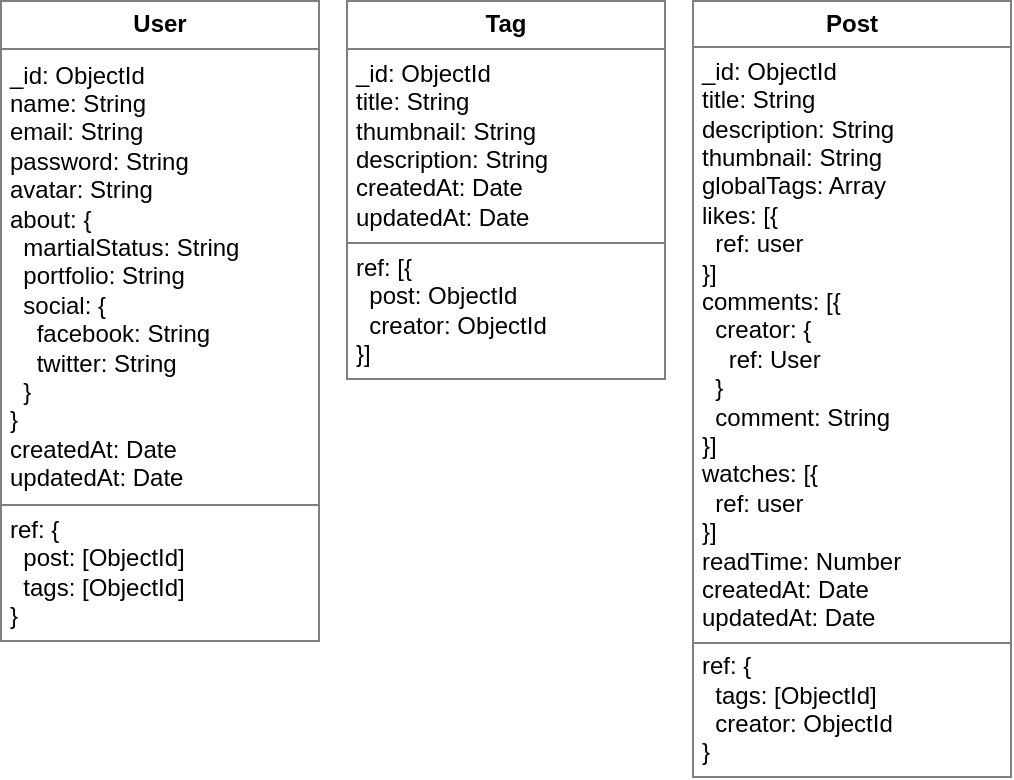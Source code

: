 <mxfile version="20.8.0" type="device"><diagram id="ldCydd24Ngpute9gw7Wx" name="Page-1"><mxGraphModel dx="989" dy="588" grid="0" gridSize="10" guides="1" tooltips="1" connect="1" arrows="1" fold="1" page="1" pageScale="1" pageWidth="850" pageHeight="1100" math="0" shadow="0"><root><mxCell id="0"/><mxCell id="1" parent="0"/><mxCell id="DDVk9GlyLMI5SbxQvb8t-2" value="&lt;table border=&quot;1&quot; width=&quot;100%&quot; height=&quot;100%&quot; cellpadding=&quot;4&quot; style=&quot;width:100%;height:100%;border-collapse:collapse;&quot;&gt;&lt;tbody&gt;&lt;tr&gt;&lt;th align=&quot;center&quot;&gt;&lt;b&gt;User&lt;br&gt;&lt;/b&gt;&lt;/th&gt;&lt;/tr&gt;&lt;tr&gt;&lt;td&gt;&lt;div style=&quot;&quot;&gt;&lt;span style=&quot;background-color: initial;&quot;&gt;_id: ObjectId&lt;/span&gt;&lt;/div&gt;&lt;div style=&quot;&quot;&gt;&lt;span style=&quot;background-color: initial;&quot;&gt;name: String&lt;/span&gt;&lt;/div&gt;&lt;div style=&quot;&quot;&gt;&lt;span style=&quot;background-color: initial;&quot;&gt;email: String&lt;/span&gt;&lt;/div&gt;&lt;div style=&quot;&quot;&gt;&lt;span style=&quot;background-color: initial;&quot;&gt;password: String&lt;/span&gt;&lt;/div&gt;&lt;div style=&quot;&quot;&gt;&lt;span style=&quot;background-color: initial;&quot;&gt;avatar: String&lt;/span&gt;&lt;/div&gt;&lt;div style=&quot;&quot;&gt;&lt;span style=&quot;background-color: initial;&quot;&gt;about: {&lt;/span&gt;&lt;/div&gt;&lt;div style=&quot;&quot;&gt;&lt;span style=&quot;background-color: initial;&quot;&gt;&amp;nbsp; martialStatus: String&lt;/span&gt;&lt;/div&gt;&lt;div style=&quot;&quot;&gt;&lt;span style=&quot;background-color: initial;&quot;&gt;&amp;nbsp; portfolio: String&lt;/span&gt;&lt;/div&gt;&lt;div style=&quot;&quot;&gt;&lt;span style=&quot;background-color: initial;&quot;&gt;&amp;nbsp; social: {&lt;/span&gt;&lt;/div&gt;&lt;div style=&quot;&quot;&gt;&lt;span style=&quot;background-color: initial;&quot;&gt;&amp;nbsp; &amp;nbsp; facebook&lt;/span&gt;&lt;span style=&quot;background-color: initial;&quot;&gt;: String&lt;/span&gt;&lt;/div&gt;&lt;div style=&quot;&quot;&gt;&lt;span style=&quot;background-color: initial;&quot;&gt;&amp;nbsp; &amp;nbsp; twitter&lt;/span&gt;&lt;span style=&quot;background-color: initial;&quot;&gt;: String&lt;/span&gt;&lt;/div&gt;&lt;div style=&quot;&quot;&gt;&lt;span style=&quot;background-color: initial;&quot;&gt;&amp;nbsp; }&lt;/span&gt;&lt;/div&gt;&lt;div style=&quot;&quot;&gt;&lt;span style=&quot;background-color: initial;&quot;&gt;}&lt;/span&gt;&lt;/div&gt;&lt;div style=&quot;&quot;&gt;&lt;span style=&quot;background-color: initial;&quot;&gt;createdAt&lt;/span&gt;&lt;span style=&quot;background-color: initial;&quot;&gt;: Date&lt;/span&gt;&lt;/div&gt;&lt;div style=&quot;&quot;&gt;&lt;span style=&quot;background-color: initial;&quot;&gt;updatedAt: Date&lt;/span&gt;&lt;/div&gt;&lt;/td&gt;&lt;/tr&gt;&lt;tr&gt;&lt;td&gt;ref: {&lt;br&gt;&amp;nbsp; post: [ObjectId]&lt;br&gt;&amp;nbsp; tags: [ObjectId]&lt;br&gt;}&lt;/td&gt;&lt;/tr&gt;&lt;/tbody&gt;&lt;/table&gt;" style="text;html=1;whiteSpace=wrap;strokeColor=none;fillColor=none;overflow=fill;" parent="1" vertex="1"><mxGeometry x="143" y="215" width="160" height="321" as="geometry"/></mxCell><mxCell id="DDVk9GlyLMI5SbxQvb8t-3" value="&lt;table border=&quot;1&quot; width=&quot;100%&quot; height=&quot;100%&quot; cellpadding=&quot;4&quot; style=&quot;width:100%;height:100%;border-collapse:collapse;&quot;&gt;&lt;tbody&gt;&lt;tr&gt;&lt;th align=&quot;center&quot;&gt;&lt;b&gt;Tag&lt;br&gt;&lt;/b&gt;&lt;/th&gt;&lt;/tr&gt;&lt;tr&gt;&lt;td&gt;&lt;div style=&quot;&quot;&gt;&lt;span style=&quot;background-color: initial;&quot;&gt;_id: ObjectId&lt;/span&gt;&lt;/div&gt;&lt;div style=&quot;&quot;&gt;title&lt;span style=&quot;background-color: initial;&quot;&gt;: String&lt;/span&gt;&lt;/div&gt;&lt;div style=&quot;&quot;&gt;thumbnail&lt;span style=&quot;background-color: initial;&quot;&gt;: String&lt;/span&gt;&lt;/div&gt;&lt;div style=&quot;&quot;&gt;&lt;span style=&quot;background-color: initial;&quot;&gt;description: String&lt;/span&gt;&lt;/div&gt;&lt;div style=&quot;&quot;&gt;createdAt&lt;span style=&quot;background-color: initial;&quot;&gt;: Date&lt;/span&gt;&lt;/div&gt;&lt;div style=&quot;&quot;&gt;updatedAt&lt;span style=&quot;background-color: initial;&quot;&gt;: Date&lt;/span&gt;&lt;/div&gt;&lt;/td&gt;&lt;/tr&gt;&lt;tr&gt;&lt;td&gt;ref: [{&lt;br&gt;&amp;nbsp; post: ObjectId&lt;br&gt;&amp;nbsp; creator: ObjectId&lt;br&gt;}]&lt;/td&gt;&lt;/tr&gt;&lt;/tbody&gt;&lt;/table&gt;" style="text;html=1;whiteSpace=wrap;strokeColor=none;fillColor=none;overflow=fill;" parent="1" vertex="1"><mxGeometry x="316" y="215" width="160" height="190" as="geometry"/></mxCell><mxCell id="DDVk9GlyLMI5SbxQvb8t-4" value="&lt;table border=&quot;1&quot; width=&quot;100%&quot; height=&quot;100%&quot; cellpadding=&quot;4&quot; style=&quot;width:100%;height:100%;border-collapse:collapse;&quot;&gt;&lt;tbody&gt;&lt;tr&gt;&lt;th align=&quot;center&quot;&gt;&lt;b&gt;Post&lt;/b&gt;&lt;/th&gt;&lt;/tr&gt;&lt;tr&gt;&lt;td&gt;&lt;div style=&quot;&quot;&gt;&lt;span data-darkreader-inline-bgcolor=&quot;&quot; style=&quot;background-color: initial; --darkreader-inline-bgcolor: initial;&quot;&gt;_id: ObjectId&lt;/span&gt;&lt;/div&gt;&lt;div style=&quot;&quot;&gt;title&lt;span data-darkreader-inline-bgcolor=&quot;&quot; style=&quot;background-color: initial; --darkreader-inline-bgcolor: initial;&quot;&gt;: String&lt;/span&gt;&lt;/div&gt;&lt;div style=&quot;&quot;&gt;description&lt;span data-darkreader-inline-bgcolor=&quot;&quot; style=&quot;background-color: initial; --darkreader-inline-bgcolor: initial;&quot;&gt;: String&lt;/span&gt;&lt;/div&gt;&lt;div style=&quot;&quot;&gt;thumbnail&lt;span data-darkreader-inline-bgcolor=&quot;&quot; style=&quot;background-color: initial; --darkreader-inline-bgcolor: initial;&quot;&gt;: String&lt;/span&gt;&lt;/div&gt;&lt;div style=&quot;&quot;&gt;globalTags&lt;span data-darkreader-inline-bgcolor=&quot;&quot; style=&quot;background-color: initial; --darkreader-inline-bgcolor: initial;&quot;&gt;: Array&lt;/span&gt;&lt;/div&gt;&lt;div style=&quot;&quot;&gt;likes: [{&lt;/div&gt;&lt;div style=&quot;&quot;&gt;&amp;nbsp; ref: user&lt;/div&gt;&lt;div style=&quot;&quot;&gt;}]&lt;/div&gt;&lt;div style=&quot;&quot;&gt;comments: [{&lt;/div&gt;&lt;div style=&quot;&quot;&gt;&amp;nbsp; creator: {&lt;/div&gt;&lt;div style=&quot;&quot;&gt;&amp;nbsp; &amp;nbsp; ref: User&lt;/div&gt;&lt;div style=&quot;&quot;&gt;&amp;nbsp; }&lt;/div&gt;&lt;div style=&quot;&quot;&gt;&amp;nbsp; comment: String&lt;/div&gt;&lt;div style=&quot;&quot;&gt;}]&lt;/div&gt;&lt;div style=&quot;&quot;&gt;watches: [{&lt;/div&gt;&lt;div style=&quot;&quot;&gt;&amp;nbsp; ref: user&lt;/div&gt;&lt;div style=&quot;&quot;&gt;}]&lt;/div&gt;&lt;div style=&quot;&quot;&gt;readTime&lt;span data-darkreader-inline-bgcolor=&quot;&quot; style=&quot;background-color: initial; --darkreader-inline-bgcolor: initial;&quot;&gt;: Number&lt;/span&gt;&lt;/div&gt;&lt;div style=&quot;&quot;&gt;createdAt&lt;span data-darkreader-inline-bgcolor=&quot;&quot; style=&quot;background-color: initial; --darkreader-inline-bgcolor: initial;&quot;&gt;: Date&lt;/span&gt;&lt;/div&gt;&lt;div style=&quot;&quot;&gt;updatedAt&lt;span data-darkreader-inline-bgcolor=&quot;&quot; style=&quot;background-color: initial; --darkreader-inline-bgcolor: initial;&quot;&gt;: Date&lt;/span&gt;&lt;/div&gt;&lt;/td&gt;&lt;/tr&gt;&lt;tr&gt;&lt;td&gt;ref: {&lt;br&gt;&amp;nbsp; tags: [ObjectId]&lt;br&gt;&amp;nbsp; creator: ObjectId&lt;br&gt;}&lt;/td&gt;&lt;/tr&gt;&lt;/tbody&gt;&lt;/table&gt;" style="text;html=1;whiteSpace=wrap;strokeColor=none;fillColor=none;overflow=fill;" parent="1" vertex="1"><mxGeometry x="489" y="215" width="160" height="389" as="geometry"/></mxCell></root></mxGraphModel></diagram></mxfile>